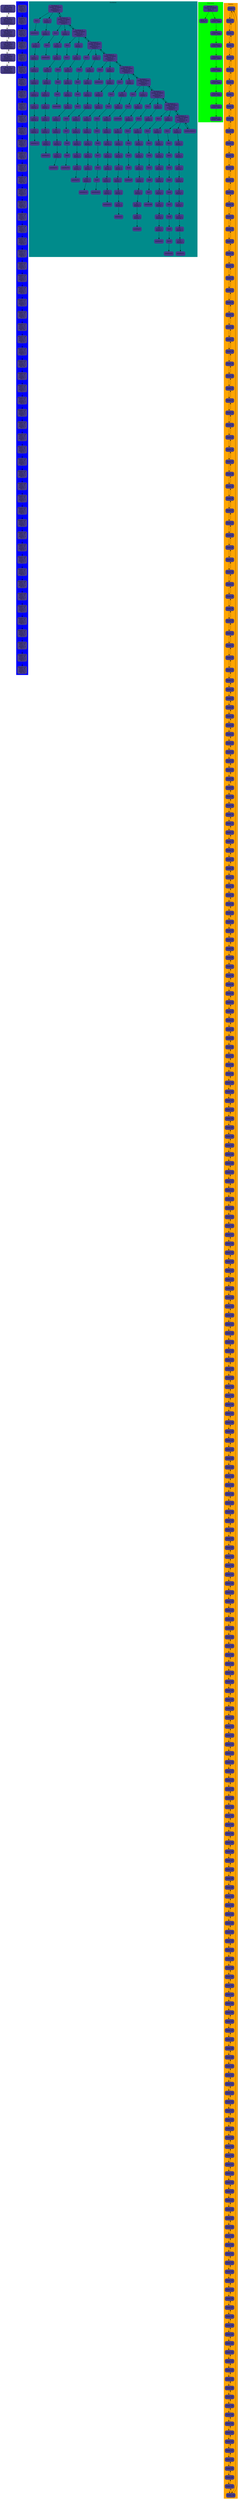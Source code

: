 digraph g {  
 subgraph cluster_0 {
rankdir= "LR"
};
node [
fontsize = "10"
shape = "Mrecord"
color="darkslateblue"
style ="filled, bold"
];
"nodoAvion0"
[ label=" Avion: 15 &#92;n Tipo: Grande &#92;n Pasajeros: 32 &#92;n T_Desabordaje: 1 &#92;n T_Mantenimiento: 6"];
"nodoAvion1"
[ label=" Avion: 16 &#92;n Tipo: Mediano &#92;n Pasajeros: 23 &#92;n T_Desabordaje: 2 &#92;n T_Mantenimiento: 3"];
"nodoAvion2"
[ label=" Avion: 17 &#92;n Tipo: Pequeño &#92;n Pasajeros: 6 &#92;n T_Desabordaje: 1 &#92;n T_Mantenimiento: 1"];
"nodoAvion3"
[ label=" Avion: 18 &#92;n Tipo: Pequeño &#92;n Pasajeros: 5 &#92;n T_Desabordaje: 1 &#92;n T_Mantenimiento: 3"];
"nodoAvion4"
[ label=" Avion: 19 &#92;n Tipo: Pequeño &#92;n Pasajeros: 9 &#92;n T_Desabordaje: 1 &#92;n T_Mantenimiento: 2"];
"nodoAvion5"
[ label=" Avion: 20 &#92;n Tipo: Pequeño &#92;n Pasajeros: 8 &#92;n T_Desabordaje: 1 &#92;n T_Mantenimiento: 1"];
"nodoAvion0"-> "nodoAvion1";
"nodoAvion1"-> "nodoAvion0";
"nodoAvion1"-> "nodoAvion2";
"nodoAvion2"-> "nodoAvion1";
"nodoAvion2"-> "nodoAvion3";
"nodoAvion3"-> "nodoAvion2";
"nodoAvion3"-> "nodoAvion4";
"nodoAvion4"-> "nodoAvion3";
"nodoAvion4"-> "nodoAvion5";
"nodoAvion5"-> "nodoAvion4";

 subgraph cluster_1 {
node [style=filled];
"nodoPasajero1"
[ label=" Pasajero: 1 &#92;n Avion: 11 &#92;n Turnos: 2 &#92;n Maletas: 1 &#92;n Doc: 4"];
"nodoPasajero2"
[ label=" Pasajero: 2 &#92;n Avion: 11 &#92;n Turnos: 3 &#92;n Maletas: 4 &#92;n Doc: 1"];
"nodoPasajero3"
[ label=" Pasajero: 3 &#92;n Avion: 11 &#92;n Turnos: 2 &#92;n Maletas: 2 &#92;n Doc: 10"];
"nodoPasajero4"
[ label=" Pasajero: 4 &#92;n Avion: 11 &#92;n Turnos: 2 &#92;n Maletas: 3 &#92;n Doc: 7"];
"nodoPasajero5"
[ label=" Pasajero: 5 &#92;n Avion: 11 &#92;n Turnos: 2 &#92;n Maletas: 2 &#92;n Doc: 4"];
"nodoPasajero6"
[ label=" Pasajero: 6 &#92;n Avion: 11 &#92;n Turnos: 3 &#92;n Maletas: 4 &#92;n Doc: 10"];
"nodoPasajero7"
[ label=" Pasajero: 7 &#92;n Avion: 11 &#92;n Turnos: 1 &#92;n Maletas: 3 &#92;n Doc: 9"];
"nodoPasajero8"
[ label=" Pasajero: 8 &#92;n Avion: 12 &#92;n Turnos: 2 &#92;n Maletas: 4 &#92;n Doc: 3"];
"nodoPasajero9"
[ label=" Pasajero: 9 &#92;n Avion: 12 &#92;n Turnos: 1 &#92;n Maletas: 4 &#92;n Doc: 3"];
"nodoPasajero10"
[ label=" Pasajero: 10 &#92;n Avion: 12 &#92;n Turnos: 1 &#92;n Maletas: 3 &#92;n Doc: 3"];
"nodoPasajero11"
[ label=" Pasajero: 11 &#92;n Avion: 12 &#92;n Turnos: 1 &#92;n Maletas: 3 &#92;n Doc: 6"];
"nodoPasajero12"
[ label=" Pasajero: 12 &#92;n Avion: 12 &#92;n Turnos: 1 &#92;n Maletas: 1 &#92;n Doc: 3"];
"nodoPasajero13"
[ label=" Pasajero: 13 &#92;n Avion: 12 &#92;n Turnos: 3 &#92;n Maletas: 3 &#92;n Doc: 6"];
"nodoPasajero14"
[ label=" Pasajero: 14 &#92;n Avion: 12 &#92;n Turnos: 2 &#92;n Maletas: 3 &#92;n Doc: 3"];
"nodoPasajero15"
[ label=" Pasajero: 15 &#92;n Avion: 12 &#92;n Turnos: 1 &#92;n Maletas: 2 &#92;n Doc: 10"];
"nodoPasajero16"
[ label=" Pasajero: 16 &#92;n Avion: 12 &#92;n Turnos: 2 &#92;n Maletas: 4 &#92;n Doc: 7"];
"nodoPasajero17"
[ label=" Pasajero: 17 &#92;n Avion: 12 &#92;n Turnos: 1 &#92;n Maletas: 3 &#92;n Doc: 10"];
"nodoPasajero18"
[ label=" Pasajero: 18 &#92;n Avion: 12 &#92;n Turnos: 1 &#92;n Maletas: 2 &#92;n Doc: 5"];
"nodoPasajero19"
[ label=" Pasajero: 19 &#92;n Avion: 12 &#92;n Turnos: 1 &#92;n Maletas: 2 &#92;n Doc: 4"];
"nodoPasajero20"
[ label=" Pasajero: 20 &#92;n Avion: 12 &#92;n Turnos: 1 &#92;n Maletas: 4 &#92;n Doc: 8"];
"nodoPasajero21"
[ label=" Pasajero: 21 &#92;n Avion: 12 &#92;n Turnos: 1 &#92;n Maletas: 1 &#92;n Doc: 6"];
"nodoPasajero22"
[ label=" Pasajero: 22 &#92;n Avion: 12 &#92;n Turnos: 1 &#92;n Maletas: 3 &#92;n Doc: 4"];
"nodoPasajero23"
[ label=" Pasajero: 23 &#92;n Avion: 12 &#92;n Turnos: 2 &#92;n Maletas: 2 &#92;n Doc: 2"];
"nodoPasajero24"
[ label=" Pasajero: 24 &#92;n Avion: 12 &#92;n Turnos: 2 &#92;n Maletas: 1 &#92;n Doc: 8"];
"nodoPasajero25"
[ label=" Pasajero: 25 &#92;n Avion: 12 &#92;n Turnos: 2 &#92;n Maletas: 3 &#92;n Doc: 5"];
"nodoPasajero26"
[ label=" Pasajero: 26 &#92;n Avion: 13 &#92;n Turnos: 3 &#92;n Maletas: 1 &#92;n Doc: 6"];
"nodoPasajero27"
[ label=" Pasajero: 27 &#92;n Avion: 13 &#92;n Turnos: 3 &#92;n Maletas: 1 &#92;n Doc: 10"];
"nodoPasajero28"
[ label=" Pasajero: 28 &#92;n Avion: 13 &#92;n Turnos: 1 &#92;n Maletas: 2 &#92;n Doc: 9"];
"nodoPasajero29"
[ label=" Pasajero: 29 &#92;n Avion: 13 &#92;n Turnos: 3 &#92;n Maletas: 4 &#92;n Doc: 1"];
"nodoPasajero30"
[ label=" Pasajero: 30 &#92;n Avion: 13 &#92;n Turnos: 2 &#92;n Maletas: 3 &#92;n Doc: 10"];
"nodoPasajero31"
[ label=" Pasajero: 31 &#92;n Avion: 13 &#92;n Turnos: 1 &#92;n Maletas: 1 &#92;n Doc: 1"];
"nodoPasajero32"
[ label=" Pasajero: 32 &#92;n Avion: 13 &#92;n Turnos: 2 &#92;n Maletas: 1 &#92;n Doc: 7"];
"nodoPasajero33"
[ label=" Pasajero: 33 &#92;n Avion: 14 &#92;n Turnos: 1 &#92;n Maletas: 4 &#92;n Doc: 4"];
"nodoPasajero34"
[ label=" Pasajero: 34 &#92;n Avion: 14 &#92;n Turnos: 3 &#92;n Maletas: 2 &#92;n Doc: 1"];
"nodoPasajero35"
[ label=" Pasajero: 35 &#92;n Avion: 14 &#92;n Turnos: 2 &#92;n Maletas: 2 &#92;n Doc: 5"];
"nodoPasajero36"
[ label=" Pasajero: 36 &#92;n Avion: 14 &#92;n Turnos: 1 &#92;n Maletas: 1 &#92;n Doc: 1"];
"nodoPasajero37"
[ label=" Pasajero: 37 &#92;n Avion: 14 &#92;n Turnos: 2 &#92;n Maletas: 2 &#92;n Doc: 4"];
"nodoPasajero38"
[ label=" Pasajero: 38 &#92;n Avion: 14 &#92;n Turnos: 1 &#92;n Maletas: 1 &#92;n Doc: 1"];
"nodoPasajero39"
[ label=" Pasajero: 39 &#92;n Avion: 14 &#92;n Turnos: 2 &#92;n Maletas: 3 &#92;n Doc: 2"];
"nodoPasajero40"
[ label=" Pasajero: 40 &#92;n Avion: 14 &#92;n Turnos: 1 &#92;n Maletas: 1 &#92;n Doc: 5"];
"nodoPasajero41"
[ label=" Pasajero: 41 &#92;n Avion: 14 &#92;n Turnos: 2 &#92;n Maletas: 3 &#92;n Doc: 1"];
"nodoPasajero42"
[ label=" Pasajero: 42 &#92;n Avion: 14 &#92;n Turnos: 3 &#92;n Maletas: 1 &#92;n Doc: 5"];
"nodoPasajero43"
[ label=" Pasajero: 43 &#92;n Avion: 14 &#92;n Turnos: 2 &#92;n Maletas: 1 &#92;n Doc: 6"];
"nodoPasajero44"
[ label=" Pasajero: 44 &#92;n Avion: 14 &#92;n Turnos: 1 &#92;n Maletas: 3 &#92;n Doc: 5"];
"nodoPasajero45"
[ label=" Pasajero: 45 &#92;n Avion: 14 &#92;n Turnos: 1 &#92;n Maletas: 3 &#92;n Doc: 6"];
"nodoPasajero46"
[ label=" Pasajero: 46 &#92;n Avion: 14 &#92;n Turnos: 2 &#92;n Maletas: 4 &#92;n Doc: 2"];
"nodoPasajero47"
[ label=" Pasajero: 47 &#92;n Avion: 14 &#92;n Turnos: 2 &#92;n Maletas: 3 &#92;n Doc: 8"];
"nodoPasajero48"
[ label=" Pasajero: 48 &#92;n Avion: 14 &#92;n Turnos: 1 &#92;n Maletas: 4 &#92;n Doc: 6"];
"nodoPasajero49"
[ label=" Pasajero: 49 &#92;n Avion: 14 &#92;n Turnos: 1 &#92;n Maletas: 3 &#92;n Doc: 8"];
"nodoPasajero50"
[ label=" Pasajero: 50 &#92;n Avion: 14 &#92;n Turnos: 2 &#92;n Maletas: 2 &#92;n Doc: 2"];
"nodoPasajero51"
[ label=" Pasajero: 51 &#92;n Avion: 14 &#92;n Turnos: 2 &#92;n Maletas: 4 &#92;n Doc: 5"];
"nodoPasajero52"
[ label=" Pasajero: 52 &#92;n Avion: 14 &#92;n Turnos: 2 &#92;n Maletas: 3 &#92;n Doc: 9"];
"nodoPasajero53"
[ label=" Pasajero: 53 &#92;n Avion: 14 &#92;n Turnos: 1 &#92;n Maletas: 4 &#92;n Doc: 1"];
"nodoPasajero54"
[ label=" Pasajero: 54 &#92;n Avion: 14 &#92;n Turnos: 2 &#92;n Maletas: 4 &#92;n Doc: 5"];
"nodoPasajero55"
[ label=" Pasajero: 55 &#92;n Avion: 14 &#92;n Turnos: 3 &#92;n Maletas: 1 &#92;n Doc: 10"];
"nodoPasajero1"-> "nodoPasajero2";
"nodoPasajero2"-> "nodoPasajero3";
"nodoPasajero3"-> "nodoPasajero4";
"nodoPasajero4"-> "nodoPasajero5";
"nodoPasajero5"-> "nodoPasajero6";
"nodoPasajero6"-> "nodoPasajero7";
"nodoPasajero7"-> "nodoPasajero8";
"nodoPasajero8"-> "nodoPasajero9";
"nodoPasajero9"-> "nodoPasajero10";
"nodoPasajero10"-> "nodoPasajero11";
"nodoPasajero11"-> "nodoPasajero12";
"nodoPasajero12"-> "nodoPasajero13";
"nodoPasajero13"-> "nodoPasajero14";
"nodoPasajero14"-> "nodoPasajero15";
"nodoPasajero15"-> "nodoPasajero16";
"nodoPasajero16"-> "nodoPasajero17";
"nodoPasajero17"-> "nodoPasajero18";
"nodoPasajero18"-> "nodoPasajero19";
"nodoPasajero19"-> "nodoPasajero20";
"nodoPasajero20"-> "nodoPasajero21";
"nodoPasajero21"-> "nodoPasajero22";
"nodoPasajero22"-> "nodoPasajero23";
"nodoPasajero23"-> "nodoPasajero24";
"nodoPasajero24"-> "nodoPasajero25";
"nodoPasajero25"-> "nodoPasajero26";
"nodoPasajero26"-> "nodoPasajero27";
"nodoPasajero27"-> "nodoPasajero28";
"nodoPasajero28"-> "nodoPasajero29";
"nodoPasajero29"-> "nodoPasajero30";
"nodoPasajero30"-> "nodoPasajero31";
"nodoPasajero31"-> "nodoPasajero32";
"nodoPasajero32"-> "nodoPasajero33";
"nodoPasajero33"-> "nodoPasajero34";
"nodoPasajero34"-> "nodoPasajero35";
"nodoPasajero35"-> "nodoPasajero36";
"nodoPasajero36"-> "nodoPasajero37";
"nodoPasajero37"-> "nodoPasajero38";
"nodoPasajero38"-> "nodoPasajero39";
"nodoPasajero39"-> "nodoPasajero40";
"nodoPasajero40"-> "nodoPasajero41";
"nodoPasajero41"-> "nodoPasajero42";
"nodoPasajero42"-> "nodoPasajero43";
"nodoPasajero43"-> "nodoPasajero44";
"nodoPasajero44"-> "nodoPasajero45";
"nodoPasajero45"-> "nodoPasajero46";
"nodoPasajero46"-> "nodoPasajero47";
"nodoPasajero47"-> "nodoPasajero48";
"nodoPasajero48"-> "nodoPasajero49";
"nodoPasajero49"-> "nodoPasajero50";
"nodoPasajero50"-> "nodoPasajero51";
"nodoPasajero51"-> "nodoPasajero52";
"nodoPasajero52"-> "nodoPasajero53";
"nodoPasajero53"-> "nodoPasajero54";
"nodoPasajero54"-> "nodoPasajero55";
fontsize = "10"
shape = "Mrecord"
color="blue"
style ="filled, bold"
label ="Pasajeros"
}

 subgraph cluster_2 {
node [style=filled];
"nodoEscritorio1"
[ label=" Escritorio: C &#92;n Estado: OCUPADO  &#92;n Cliente: C1 &#92;n Documentos: 1 &#92;n Turnos: 2"];
"nodoDocC1"
[ label=" Doc1"];
"nodoPasC1"
[ label=" C1 &#92;n Turnos: 2 &#92;n Maletas: 1"];
"nodoPasC2"
[ label=" C2 &#92;n Turnos: 3 &#92;n Maletas: 2"];
"nodoPasC3"
[ label=" C3 &#92;n Turnos: 2 &#92;n Maletas: 1"];
"nodoPasC4"
[ label=" C4 &#92;n Turnos: 1 &#92;n Maletas: 1"];
"nodoPasC5"
[ label=" C5 &#92;n Turnos: 2 &#92;n Maletas: 4"];
"nodoPasC6"
[ label=" C6 &#92;n Turnos: 2 &#92;n Maletas: 1"];
"nodoPasC7"
[ label=" C7 &#92;n Turnos: 2 &#92;n Maletas: 4"];
"nodoPasC8"
[ label=" C8 &#92;n Turnos: 1 &#92;n Maletas: 3"];
"nodoPasC9"
[ label=" C9 &#92;n Turnos: 2 &#92;n Maletas: 4"];
"nodoPasC10"
[ label=" C10 &#92;n Turnos: 1 &#92;n Maletas: 3"];
"nodoEscritorio2"
[ label=" Escritorio: D &#92;n Estado: OCUPADO  &#92;n Cliente: D1 &#92;n Documentos: 2 &#92;n Turnos: 2"];
"nodoDocD1"
[ label=" Doc1"];
"nodoDocD2"
[ label=" Doc2"];
"nodoPasD1"
[ label=" D1 &#92;n Turnos: 2 &#92;n Maletas: 4"];
"nodoPasD2"
[ label=" D2 &#92;n Turnos: 1 &#92;n Maletas: 2"];
"nodoPasD3"
[ label=" D3 &#92;n Turnos: 2 &#92;n Maletas: 4"];
"nodoPasD4"
[ label=" D4 &#92;n Turnos: 2 &#92;n Maletas: 3"];
"nodoPasD5"
[ label=" D5 &#92;n Turnos: 3 &#92;n Maletas: 1"];
"nodoPasD6"
[ label=" D6 &#92;n Turnos: 3 &#92;n Maletas: 4"];
"nodoPasD7"
[ label=" D7 &#92;n Turnos: 1 &#92;n Maletas: 3"];
"nodoPasD8"
[ label=" D8 &#92;n Turnos: 3 &#92;n Maletas: 1"];
"nodoPasD9"
[ label=" D9 &#92;n Turnos: 1 &#92;n Maletas: 3"];
"nodoPasD10"
[ label=" D10 &#92;n Turnos: 1 &#92;n Maletas: 1"];
"nodoEscritorio3"
[ label=" Escritorio: E &#92;n Estado: OCUPADO  &#92;n Cliente: E1 &#92;n Documentos: 5 &#92;n Turnos: 2"];
"nodoDocE1"
[ label=" Doc1"];
"nodoDocE2"
[ label=" Doc2"];
"nodoDocE3"
[ label=" Doc3"];
"nodoDocE4"
[ label=" Doc4"];
"nodoDocE5"
[ label=" Doc5"];
"nodoPasE1"
[ label=" E1 &#92;n Turnos: 2 &#92;n Maletas: 1"];
"nodoPasE2"
[ label=" E2 &#92;n Turnos: 1 &#92;n Maletas: 4"];
"nodoPasE3"
[ label=" E3 &#92;n Turnos: 3 &#92;n Maletas: 1"];
"nodoPasE4"
[ label=" E4 &#92;n Turnos: 3 &#92;n Maletas: 3"];
"nodoPasE5"
[ label=" E5 &#92;n Turnos: 1 &#92;n Maletas: 4"];
"nodoPasE6"
[ label=" E6 &#92;n Turnos: 1 &#92;n Maletas: 3"];
"nodoPasE7"
[ label=" E7 &#92;n Turnos: 1 &#92;n Maletas: 1"];
"nodoPasE8"
[ label=" E8 &#92;n Turnos: 3 &#92;n Maletas: 2"];
"nodoPasE9"
[ label=" E9 &#92;n Turnos: 1 &#92;n Maletas: 4"];
"nodoPasE10"
[ label=" E10 &#92;n Turnos: 2 &#92;n Maletas: 2"];
"nodoEscritorio4"
[ label=" Escritorio: F &#92;n Estado: OCUPADO  &#92;n Cliente: F1 &#92;n Documentos: 9 &#92;n Turnos: 2"];
"nodoDocF1"
[ label=" Doc1"];
"nodoDocF2"
[ label=" Doc2"];
"nodoDocF3"
[ label=" Doc3"];
"nodoDocF4"
[ label=" Doc4"];
"nodoDocF5"
[ label=" Doc5"];
"nodoDocF6"
[ label=" Doc6"];
"nodoDocF7"
[ label=" Doc7"];
"nodoDocF8"
[ label=" Doc8"];
"nodoDocF9"
[ label=" Doc9"];
"nodoPasF1"
[ label=" F1 &#92;n Turnos: 2 &#92;n Maletas: 2"];
"nodoPasF2"
[ label=" F2 &#92;n Turnos: 3 &#92;n Maletas: 3"];
"nodoPasF3"
[ label=" F3 &#92;n Turnos: 1 &#92;n Maletas: 1"];
"nodoPasF4"
[ label=" F4 &#92;n Turnos: 1 &#92;n Maletas: 2"];
"nodoPasF5"
[ label=" F5 &#92;n Turnos: 1 &#92;n Maletas: 4"];
"nodoPasF6"
[ label=" F6 &#92;n Turnos: 2 &#92;n Maletas: 2"];
"nodoPasF7"
[ label=" F7 &#92;n Turnos: 3 &#92;n Maletas: 3"];
"nodoPasF8"
[ label=" F8 &#92;n Turnos: 1 &#92;n Maletas: 1"];
"nodoPasF9"
[ label=" F9 &#92;n Turnos: 1 &#92;n Maletas: 2"];
"nodoPasF10"
[ label=" F10 &#92;n Turnos: 1 &#92;n Maletas: 3"];
"nodoEscritorio5"
[ label=" Escritorio: G &#92;n Estado: OCUPADO  &#92;n Cliente: G1 &#92;n Documentos: 1 &#92;n Turnos: 2"];
"nodoDocG1"
[ label=" Doc1"];
"nodoPasG1"
[ label=" G1 &#92;n Turnos: 2 &#92;n Maletas: 3"];
"nodoPasG2"
[ label=" G2 &#92;n Turnos: 2 &#92;n Maletas: 1"];
"nodoPasG3"
[ label=" G3 &#92;n Turnos: 3 &#92;n Maletas: 4"];
"nodoPasG4"
[ label=" G4 &#92;n Turnos: 3 &#92;n Maletas: 3"];
"nodoPasG5"
[ label=" G5 &#92;n Turnos: 1 &#92;n Maletas: 1"];
"nodoPasG6"
[ label=" G6 &#92;n Turnos: 1 &#92;n Maletas: 4"];
"nodoPasG7"
[ label=" G7 &#92;n Turnos: 3 &#92;n Maletas: 1"];
"nodoPasG8"
[ label=" G8 &#92;n Turnos: 1 &#92;n Maletas: 4"];
"nodoPasG9"
[ label=" G9 &#92;n Turnos: 1 &#92;n Maletas: 1"];
"nodoPasG10"
[ label=" G10 &#92;n Turnos: 2 &#92;n Maletas: 3"];
"nodoEscritorio6"
[ label=" Escritorio: H &#92;n Estado: OCUPADO  &#92;n Cliente: H1 &#92;n Documentos: 9 &#92;n Turnos: 1"];
"nodoDocH1"
[ label=" Doc1"];
"nodoDocH2"
[ label=" Doc2"];
"nodoDocH3"
[ label=" Doc3"];
"nodoDocH4"
[ label=" Doc4"];
"nodoDocH5"
[ label=" Doc5"];
"nodoDocH6"
[ label=" Doc6"];
"nodoDocH7"
[ label=" Doc7"];
"nodoDocH8"
[ label=" Doc8"];
"nodoDocH9"
[ label=" Doc9"];
"nodoPasH1"
[ label=" H1 &#92;n Turnos: 1 &#92;n Maletas: 4"];
"nodoPasH2"
[ label=" H2 &#92;n Turnos: 1 &#92;n Maletas: 1"];
"nodoPasH3"
[ label=" H3 &#92;n Turnos: 1 &#92;n Maletas: 4"];
"nodoPasH4"
[ label=" H4 &#92;n Turnos: 2 &#92;n Maletas: 3"];
"nodoPasH5"
[ label=" H5 &#92;n Turnos: 2 &#92;n Maletas: 3"];
"nodoPasH6"
[ label=" H6 &#92;n Turnos: 1 &#92;n Maletas: 4"];
"nodoPasH7"
[ label=" H7 &#92;n Turnos: 1 &#92;n Maletas: 4"];
"nodoPasH8"
[ label=" H8 &#92;n Turnos: 3 &#92;n Maletas: 4"];
"nodoPasH9"
[ label=" H9 &#92;n Turnos: 1 &#92;n Maletas: 3"];
"nodoPasH10"
[ label=" H10 &#92;n Turnos: 1 &#92;n Maletas: 2"];
"nodoEscritorio7"
[ label=" Escritorio: I &#92;n Estado: OCUPADO  &#92;n Cliente: I1 &#92;n Documentos: 2 &#92;n Turnos: 2"];
"nodoDocI1"
[ label=" Doc1"];
"nodoDocI2"
[ label=" Doc2"];
"nodoPasI1"
[ label=" I1 &#92;n Turnos: 2 &#92;n Maletas: 3"];
"nodoPasI2"
[ label=" I2 &#92;n Turnos: 1 &#92;n Maletas: 1"];
"nodoPasI3"
[ label=" I3 &#92;n Turnos: 2 &#92;n Maletas: 3"];
"nodoPasI4"
[ label=" I4 &#92;n Turnos: 1 &#92;n Maletas: 4"];
"nodoPasI5"
[ label=" I5 &#92;n Turnos: 1 &#92;n Maletas: 1"];
"nodoPasI6"
[ label=" I6 &#92;n Turnos: 3 &#92;n Maletas: 2"];
"nodoPasI7"
[ label=" I7 &#92;n Turnos: 3 &#92;n Maletas: 4"];
"nodoPasI8"
[ label=" I8 &#92;n Turnos: 1 &#92;n Maletas: 1"];
"nodoPasI9"
[ label=" I9 &#92;n Turnos: 1 &#92;n Maletas: 2"];
"nodoPasI10"
[ label=" I10 &#92;n Turnos: 3 &#92;n Maletas: 4"];
"nodoEscritorio8"
[ label=" Escritorio: J &#92;n Estado: OCUPADO  &#92;n Cliente: J1 &#92;n Documentos: 6 &#92;n Turnos: 1"];
"nodoDocJ1"
[ label=" Doc1"];
"nodoDocJ2"
[ label=" Doc2"];
"nodoDocJ3"
[ label=" Doc3"];
"nodoDocJ4"
[ label=" Doc4"];
"nodoDocJ5"
[ label=" Doc5"];
"nodoDocJ6"
[ label=" Doc6"];
"nodoPasJ1"
[ label=" J1 &#92;n Turnos: 1 &#92;n Maletas: 2"];
"nodoPasJ2"
[ label=" J2 &#92;n Turnos: 2 &#92;n Maletas: 3"];
"nodoPasJ3"
[ label=" J3 &#92;n Turnos: 1 &#92;n Maletas: 4"];
"nodoPasJ4"
[ label=" J4 &#92;n Turnos: 2 &#92;n Maletas: 4"];
"nodoPasJ5"
[ label=" J5 &#92;n Turnos: 3 &#92;n Maletas: 3"];
"nodoPasJ6"
[ label=" J6 &#92;n Turnos: 1 &#92;n Maletas: 3"];
"nodoPasJ7"
[ label=" J7 &#92;n Turnos: 3 &#92;n Maletas: 1"];
"nodoPasJ8"
[ label=" J8 &#92;n Turnos: 2 &#92;n Maletas: 2"];
"nodoPasJ9"
[ label=" J9 &#92;n Turnos: 1 &#92;n Maletas: 3"];
"nodoPasJ10"
[ label=" J10 &#92;n Turnos: 3 &#92;n Maletas: 2"];
"nodoEscritorio9"
[ label=" Escritorio: X &#92;n Estado: OCUPADO  &#92;n Cliente: X1 &#92;n Documentos: 7 &#92;n Turnos: 2"];
"nodoDocX1"
[ label=" Doc1"];
"nodoDocX2"
[ label=" Doc2"];
"nodoDocX3"
[ label=" Doc3"];
"nodoDocX4"
[ label=" Doc4"];
"nodoDocX5"
[ label=" Doc5"];
"nodoDocX6"
[ label=" Doc6"];
"nodoDocX7"
[ label=" Doc7"];
"nodoPasX1"
[ label=" X1 &#92;n Turnos: 2 &#92;n Maletas: 1"];
"nodoPasX2"
[ label=" X2 &#92;n Turnos: 2 &#92;n Maletas: 2"];
"nodoPasX3"
[ label=" X3 &#92;n Turnos: 1 &#92;n Maletas: 4"];
"nodoPasX4"
[ label=" X4 &#92;n Turnos: 1 &#92;n Maletas: 4"];
"nodoPasX5"
[ label=" X5 &#92;n Turnos: 3 &#92;n Maletas: 1"];
"nodoPasX6"
[ label=" X6 &#92;n Turnos: 1 &#92;n Maletas: 4"];
"nodoPasX7"
[ label=" X7 &#92;n Turnos: 2 &#92;n Maletas: 1"];
"nodoPasX8"
[ label=" X8 &#92;n Turnos: 2 &#92;n Maletas: 1"];
"nodoPasX9"
[ label=" X9 &#92;n Turnos: 2 &#92;n Maletas: 3"];
"nodoPasX10"
[ label=" X10 &#92;n Turnos: 1 &#92;n Maletas: 2"];
"nodoEscritorio10"
[ label=" Escritorio: Z &#92;n Estado: OCUPADO  &#92;n Cliente: Z1 &#92;n Documentos: 10 &#92;n Turnos: 1"];
"nodoDocZ1"
[ label=" Doc1"];
"nodoDocZ2"
[ label=" Doc2"];
"nodoDocZ3"
[ label=" Doc3"];
"nodoDocZ4"
[ label=" Doc4"];
"nodoDocZ5"
[ label=" Doc5"];
"nodoDocZ6"
[ label=" Doc6"];
"nodoDocZ7"
[ label=" Doc7"];
"nodoDocZ8"
[ label=" Doc8"];
"nodoDocZ9"
[ label=" Doc9"];
"nodoDocZ10"
[ label=" Doc10"];
"nodoPasZ1"
[ label=" Z1 &#92;n Turnos: 1 &#92;n Maletas: 4"];
"nodoPasZ2"
[ label=" Z2 &#92;n Turnos: 1 &#92;n Maletas: 1"];
"nodoPasZ3"
[ label=" Z3 &#92;n Turnos: 1 &#92;n Maletas: 3"];
"nodoPasZ4"
[ label=" Z4 &#92;n Turnos: 1 &#92;n Maletas: 1"];
"nodoPasZ5"
[ label=" Z5 &#92;n Turnos: 2 &#92;n Maletas: 4"];
"nodoPasZ6"
[ label=" Z6 &#92;n Turnos: 3 &#92;n Maletas: 1"];
"nodoPasZ7"
[ label=" Z7 &#92;n Turnos: 2 &#92;n Maletas: 1"];
"nodoPasZ8"
[ label=" Z8 &#92;n Turnos: 2 &#92;n Maletas: 3"];
"nodoPasZ9"
[ label=" Z9 &#92;n Turnos: 2 &#92;n Maletas: 2"];
"nodoPasZ10"
[ label=" Z10 &#92;n Turnos: 1 &#92;n Maletas: 3"];
"nodoEscritorio1"-> "nodoEscritorio2";
"nodoEscritorio2"-> "nodoEscritorio1";
"nodoDocC1"-> "nodoDocC2";
"nodoEscritorio1"-> "nodoPasC1";
"nodoEscritorio1"-> "nodoDocC1";
"nodoPasC1"-> "nodoPasC2";
"nodoPasC2"-> "nodoPasC3";
"nodoPasC3"-> "nodoPasC4";
"nodoPasC4"-> "nodoPasC5";
"nodoPasC5"-> "nodoPasC6";
"nodoPasC6"-> "nodoPasC7";
"nodoPasC7"-> "nodoPasC8";
"nodoPasC8"-> "nodoPasC9";
"nodoPasC9"-> "nodoPasC10";
"nodoPasC10"-> "nodoPasC11";
"nodoEscritorio2"-> "nodoEscritorio3";
"nodoEscritorio3"-> "nodoEscritorio2";
"nodoDocD1"-> "nodoDocD2";
"nodoDocD2"-> "nodoDocD3";
"nodoEscritorio2"-> "nodoPasD1";
"nodoEscritorio2"-> "nodoDocD1";
"nodoPasD1"-> "nodoPasD2";
"nodoPasD2"-> "nodoPasD3";
"nodoPasD3"-> "nodoPasD4";
"nodoPasD4"-> "nodoPasD5";
"nodoPasD5"-> "nodoPasD6";
"nodoPasD6"-> "nodoPasD7";
"nodoPasD7"-> "nodoPasD8";
"nodoPasD8"-> "nodoPasD9";
"nodoPasD9"-> "nodoPasD10";
"nodoPasD10"-> "nodoPasD11";
"nodoEscritorio3"-> "nodoEscritorio4";
"nodoEscritorio4"-> "nodoEscritorio3";
"nodoDocE1"-> "nodoDocE2";
"nodoDocE2"-> "nodoDocE3";
"nodoDocE3"-> "nodoDocE4";
"nodoDocE4"-> "nodoDocE5";
"nodoDocE5"-> "nodoDocE6";
"nodoEscritorio3"-> "nodoPasE1";
"nodoEscritorio3"-> "nodoDocE1";
"nodoPasE1"-> "nodoPasE2";
"nodoPasE2"-> "nodoPasE3";
"nodoPasE3"-> "nodoPasE4";
"nodoPasE4"-> "nodoPasE5";
"nodoPasE5"-> "nodoPasE6";
"nodoPasE6"-> "nodoPasE7";
"nodoPasE7"-> "nodoPasE8";
"nodoPasE8"-> "nodoPasE9";
"nodoPasE9"-> "nodoPasE10";
"nodoPasE10"-> "nodoPasE11";
"nodoEscritorio4"-> "nodoEscritorio5";
"nodoEscritorio5"-> "nodoEscritorio4";
"nodoDocF1"-> "nodoDocF2";
"nodoDocF2"-> "nodoDocF3";
"nodoDocF3"-> "nodoDocF4";
"nodoDocF4"-> "nodoDocF5";
"nodoDocF5"-> "nodoDocF6";
"nodoDocF6"-> "nodoDocF7";
"nodoDocF7"-> "nodoDocF8";
"nodoDocF8"-> "nodoDocF9";
"nodoDocF9"-> "nodoDocF10";
"nodoEscritorio4"-> "nodoPasF1";
"nodoEscritorio4"-> "nodoDocF1";
"nodoPasF1"-> "nodoPasF2";
"nodoPasF2"-> "nodoPasF3";
"nodoPasF3"-> "nodoPasF4";
"nodoPasF4"-> "nodoPasF5";
"nodoPasF5"-> "nodoPasF6";
"nodoPasF6"-> "nodoPasF7";
"nodoPasF7"-> "nodoPasF8";
"nodoPasF8"-> "nodoPasF9";
"nodoPasF9"-> "nodoPasF10";
"nodoPasF10"-> "nodoPasF11";
"nodoEscritorio5"-> "nodoEscritorio6";
"nodoEscritorio6"-> "nodoEscritorio5";
"nodoDocG1"-> "nodoDocG2";
"nodoEscritorio5"-> "nodoPasG1";
"nodoEscritorio5"-> "nodoDocG1";
"nodoPasG1"-> "nodoPasG2";
"nodoPasG2"-> "nodoPasG3";
"nodoPasG3"-> "nodoPasG4";
"nodoPasG4"-> "nodoPasG5";
"nodoPasG5"-> "nodoPasG6";
"nodoPasG6"-> "nodoPasG7";
"nodoPasG7"-> "nodoPasG8";
"nodoPasG8"-> "nodoPasG9";
"nodoPasG9"-> "nodoPasG10";
"nodoPasG10"-> "nodoPasG11";
"nodoEscritorio6"-> "nodoEscritorio7";
"nodoEscritorio7"-> "nodoEscritorio6";
"nodoDocH1"-> "nodoDocH2";
"nodoDocH2"-> "nodoDocH3";
"nodoDocH3"-> "nodoDocH4";
"nodoDocH4"-> "nodoDocH5";
"nodoDocH5"-> "nodoDocH6";
"nodoDocH6"-> "nodoDocH7";
"nodoDocH7"-> "nodoDocH8";
"nodoDocH8"-> "nodoDocH9";
"nodoDocH9"-> "nodoDocH10";
"nodoEscritorio6"-> "nodoPasH1";
"nodoEscritorio6"-> "nodoDocH1";
"nodoPasH1"-> "nodoPasH2";
"nodoPasH2"-> "nodoPasH3";
"nodoPasH3"-> "nodoPasH4";
"nodoPasH4"-> "nodoPasH5";
"nodoPasH5"-> "nodoPasH6";
"nodoPasH6"-> "nodoPasH7";
"nodoPasH7"-> "nodoPasH8";
"nodoPasH8"-> "nodoPasH9";
"nodoPasH9"-> "nodoPasH10";
"nodoPasH10"-> "nodoPasH11";
"nodoEscritorio7"-> "nodoEscritorio8";
"nodoEscritorio8"-> "nodoEscritorio7";
"nodoDocI1"-> "nodoDocI2";
"nodoDocI2"-> "nodoDocI3";
"nodoEscritorio7"-> "nodoPasI1";
"nodoEscritorio7"-> "nodoDocI1";
"nodoPasI1"-> "nodoPasI2";
"nodoPasI2"-> "nodoPasI3";
"nodoPasI3"-> "nodoPasI4";
"nodoPasI4"-> "nodoPasI5";
"nodoPasI5"-> "nodoPasI6";
"nodoPasI6"-> "nodoPasI7";
"nodoPasI7"-> "nodoPasI8";
"nodoPasI8"-> "nodoPasI9";
"nodoPasI9"-> "nodoPasI10";
"nodoPasI10"-> "nodoPasI11";
"nodoEscritorio8"-> "nodoEscritorio9";
"nodoEscritorio9"-> "nodoEscritorio8";
"nodoDocJ1"-> "nodoDocJ2";
"nodoDocJ2"-> "nodoDocJ3";
"nodoDocJ3"-> "nodoDocJ4";
"nodoDocJ4"-> "nodoDocJ5";
"nodoDocJ5"-> "nodoDocJ6";
"nodoDocJ6"-> "nodoDocJ7";
"nodoEscritorio8"-> "nodoPasJ1";
"nodoEscritorio8"-> "nodoDocJ1";
"nodoPasJ1"-> "nodoPasJ2";
"nodoPasJ2"-> "nodoPasJ3";
"nodoPasJ3"-> "nodoPasJ4";
"nodoPasJ4"-> "nodoPasJ5";
"nodoPasJ5"-> "nodoPasJ6";
"nodoPasJ6"-> "nodoPasJ7";
"nodoPasJ7"-> "nodoPasJ8";
"nodoPasJ8"-> "nodoPasJ9";
"nodoPasJ9"-> "nodoPasJ10";
"nodoPasJ10"-> "nodoPasJ11";
"nodoEscritorio9"-> "nodoEscritorio10";
"nodoEscritorio10"-> "nodoEscritorio9";
"nodoDocX1"-> "nodoDocX2";
"nodoDocX2"-> "nodoDocX3";
"nodoDocX3"-> "nodoDocX4";
"nodoDocX4"-> "nodoDocX5";
"nodoDocX5"-> "nodoDocX6";
"nodoDocX6"-> "nodoDocX7";
"nodoDocX7"-> "nodoDocX8";
"nodoEscritorio9"-> "nodoPasX1";
"nodoEscritorio9"-> "nodoDocX1";
"nodoPasX1"-> "nodoPasX2";
"nodoPasX2"-> "nodoPasX3";
"nodoPasX3"-> "nodoPasX4";
"nodoPasX4"-> "nodoPasX5";
"nodoPasX5"-> "nodoPasX6";
"nodoPasX6"-> "nodoPasX7";
"nodoPasX7"-> "nodoPasX8";
"nodoPasX8"-> "nodoPasX9";
"nodoPasX9"-> "nodoPasX10";
"nodoPasX10"-> "nodoPasX11";
"nodoEscritorio10"-> "nodoEscritorio11";
"nodoEscritorio11"-> "nodoEscritorio10";
"nodoDocZ1"-> "nodoDocZ2";
"nodoDocZ2"-> "nodoDocZ3";
"nodoDocZ3"-> "nodoDocZ4";
"nodoDocZ4"-> "nodoDocZ5";
"nodoDocZ5"-> "nodoDocZ6";
"nodoDocZ6"-> "nodoDocZ7";
"nodoDocZ7"-> "nodoDocZ8";
"nodoDocZ8"-> "nodoDocZ9";
"nodoDocZ9"-> "nodoDocZ10";
"nodoDocZ10"-> "nodoDocZ11";
"nodoEscritorio10"-> "nodoPasZ1";
"nodoEscritorio10"-> "nodoDocZ1";
"nodoPasZ1"-> "nodoPasZ2";
"nodoPasZ2"-> "nodoPasZ3";
"nodoPasZ3"-> "nodoPasZ4";
"nodoPasZ4"-> "nodoPasZ5";
"nodoPasZ5"-> "nodoPasZ6";
"nodoPasZ6"-> "nodoPasZ7";
"nodoPasZ7"-> "nodoPasZ8";
"nodoPasZ8"-> "nodoPasZ9";
"nodoPasZ9"-> "nodoPasZ10";
"nodoPasZ10"-> "nodoPasZ11";
fontsize = "10"
shape = "Mrecord"
color="cyan4"
style ="filled, bold"
label ="Escritorios"
}

 subgraph cluster_4 {
node [style=filled];
"nodoEstacion1"
[ label=" Estacion: 1 &#92;n Estado: OCUPADO:  &#92;n Avion: 14 &#92;n Turnos: 1 &#92;n "];
"nodoAvionME1"
[ label=" Avion: 14 &#92;n Turnos: 1 &#92;n "];
"nodoEstacion2"
[ label=" Estacion: 2 &#92;n Estado: LIBRE: "];
"nodoEstacion3"
[ label=" Estacion: 3 &#92;n Estado: LIBRE: "];
"nodoEstacion4"
[ label=" Estacion: 4 &#92;n Estado: LIBRE: "];
"nodoEstacion5"
[ label=" Estacion: 5 &#92;n Estado: LIBRE: "];
"nodoEstacion6"
[ label=" Estacion: 6 &#92;n Estado: LIBRE: "];
"nodoEstacion7"
[ label=" Estacion: 7 &#92;n Estado: LIBRE: "];
"nodoEstacion8"
[ label=" Estacion: 8 &#92;n Estado: LIBRE: "];
"nodoEstacion9"
[ label=" Estacion: 9 &#92;n Estado: LIBRE: "];
"nodoEstacion10"
[ label=" Estacion: 10 &#92;n Estado: LIBRE: "];
"nodoEstacion1"-> "nodoEstacion2";
"nodoEstacion1"-> "nodoAvionME1";
"nodoEstacion2"-> "nodoEstacion3";
"nodoEstacion3"-> "nodoEstacion4";
"nodoEstacion4"-> "nodoEstacion5";
"nodoEstacion5"-> "nodoEstacion6";
"nodoEstacion6"-> "nodoEstacion7";
"nodoEstacion7"-> "nodoEstacion8";
"nodoEstacion8"-> "nodoEstacion9";
"nodoEstacion9"-> "nodoEstacion10";
fontsize = "10"
shape = "Mrecord"
color="green"
style ="filled, bold"
label ="Estaciones"
}

 subgraph cluster_3 {
node [style=filled];
"nodoM0"
[ label=" Maleta: 0"];
"nodoM1"
[ label=" Maleta: 1"];
"nodoM2"
[ label=" Maleta: 2"];
"nodoM3"
[ label=" Maleta: 3"];
"nodoM4"
[ label=" Maleta: 4"];
"nodoM5"
[ label=" Maleta: 5"];
"nodoM6"
[ label=" Maleta: 6"];
"nodoM7"
[ label=" Maleta: 7"];
"nodoM8"
[ label=" Maleta: 8"];
"nodoM9"
[ label=" Maleta: 9"];
"nodoM10"
[ label=" Maleta: 10"];
"nodoM11"
[ label=" Maleta: 11"];
"nodoM12"
[ label=" Maleta: 12"];
"nodoM13"
[ label=" Maleta: 13"];
"nodoM14"
[ label=" Maleta: 14"];
"nodoM15"
[ label=" Maleta: 15"];
"nodoM16"
[ label=" Maleta: 16"];
"nodoM17"
[ label=" Maleta: 17"];
"nodoM18"
[ label=" Maleta: 18"];
"nodoM19"
[ label=" Maleta: 19"];
"nodoM20"
[ label=" Maleta: 20"];
"nodoM21"
[ label=" Maleta: 21"];
"nodoM22"
[ label=" Maleta: 22"];
"nodoM23"
[ label=" Maleta: 23"];
"nodoM24"
[ label=" Maleta: 24"];
"nodoM25"
[ label=" Maleta: 25"];
"nodoM26"
[ label=" Maleta: 26"];
"nodoM27"
[ label=" Maleta: 27"];
"nodoM28"
[ label=" Maleta: 28"];
"nodoM29"
[ label=" Maleta: 29"];
"nodoM30"
[ label=" Maleta: 30"];
"nodoM31"
[ label=" Maleta: 31"];
"nodoM32"
[ label=" Maleta: 32"];
"nodoM33"
[ label=" Maleta: 33"];
"nodoM34"
[ label=" Maleta: 34"];
"nodoM35"
[ label=" Maleta: 35"];
"nodoM36"
[ label=" Maleta: 36"];
"nodoM37"
[ label=" Maleta: 37"];
"nodoM38"
[ label=" Maleta: 38"];
"nodoM39"
[ label=" Maleta: 39"];
"nodoM40"
[ label=" Maleta: 40"];
"nodoM41"
[ label=" Maleta: 41"];
"nodoM42"
[ label=" Maleta: 42"];
"nodoM43"
[ label=" Maleta: 43"];
"nodoM44"
[ label=" Maleta: 44"];
"nodoM45"
[ label=" Maleta: 45"];
"nodoM46"
[ label=" Maleta: 46"];
"nodoM47"
[ label=" Maleta: 47"];
"nodoM48"
[ label=" Maleta: 48"];
"nodoM49"
[ label=" Maleta: 49"];
"nodoM50"
[ label=" Maleta: 50"];
"nodoM51"
[ label=" Maleta: 51"];
"nodoM52"
[ label=" Maleta: 52"];
"nodoM53"
[ label=" Maleta: 53"];
"nodoM54"
[ label=" Maleta: 54"];
"nodoM55"
[ label=" Maleta: 55"];
"nodoM56"
[ label=" Maleta: 56"];
"nodoM57"
[ label=" Maleta: 57"];
"nodoM58"
[ label=" Maleta: 58"];
"nodoM59"
[ label=" Maleta: 59"];
"nodoM60"
[ label=" Maleta: 60"];
"nodoM61"
[ label=" Maleta: 61"];
"nodoM62"
[ label=" Maleta: 62"];
"nodoM63"
[ label=" Maleta: 63"];
"nodoM64"
[ label=" Maleta: 64"];
"nodoM65"
[ label=" Maleta: 65"];
"nodoM66"
[ label=" Maleta: 66"];
"nodoM67"
[ label=" Maleta: 67"];
"nodoM68"
[ label=" Maleta: 68"];
"nodoM69"
[ label=" Maleta: 69"];
"nodoM70"
[ label=" Maleta: 70"];
"nodoM71"
[ label=" Maleta: 71"];
"nodoM72"
[ label=" Maleta: 72"];
"nodoM73"
[ label=" Maleta: 73"];
"nodoM74"
[ label=" Maleta: 74"];
"nodoM75"
[ label=" Maleta: 75"];
"nodoM76"
[ label=" Maleta: 76"];
"nodoM77"
[ label=" Maleta: 77"];
"nodoM78"
[ label=" Maleta: 78"];
"nodoM79"
[ label=" Maleta: 79"];
"nodoM80"
[ label=" Maleta: 80"];
"nodoM81"
[ label=" Maleta: 81"];
"nodoM82"
[ label=" Maleta: 82"];
"nodoM83"
[ label=" Maleta: 83"];
"nodoM84"
[ label=" Maleta: 84"];
"nodoM85"
[ label=" Maleta: 85"];
"nodoM86"
[ label=" Maleta: 86"];
"nodoM87"
[ label=" Maleta: 87"];
"nodoM88"
[ label=" Maleta: 88"];
"nodoM89"
[ label=" Maleta: 89"];
"nodoM90"
[ label=" Maleta: 90"];
"nodoM91"
[ label=" Maleta: 91"];
"nodoM92"
[ label=" Maleta: 92"];
"nodoM93"
[ label=" Maleta: 93"];
"nodoM94"
[ label=" Maleta: 94"];
"nodoM95"
[ label=" Maleta: 95"];
"nodoM96"
[ label=" Maleta: 96"];
"nodoM97"
[ label=" Maleta: 97"];
"nodoM98"
[ label=" Maleta: 98"];
"nodoM99"
[ label=" Maleta: 99"];
"nodoM100"
[ label=" Maleta: 100"];
"nodoM101"
[ label=" Maleta: 101"];
"nodoM102"
[ label=" Maleta: 102"];
"nodoM103"
[ label=" Maleta: 103"];
"nodoM104"
[ label=" Maleta: 104"];
"nodoM105"
[ label=" Maleta: 105"];
"nodoM106"
[ label=" Maleta: 106"];
"nodoM107"
[ label=" Maleta: 107"];
"nodoM108"
[ label=" Maleta: 108"];
"nodoM109"
[ label=" Maleta: 109"];
"nodoM110"
[ label=" Maleta: 110"];
"nodoM111"
[ label=" Maleta: 111"];
"nodoM112"
[ label=" Maleta: 112"];
"nodoM113"
[ label=" Maleta: 113"];
"nodoM114"
[ label=" Maleta: 114"];
"nodoM115"
[ label=" Maleta: 115"];
"nodoM116"
[ label=" Maleta: 116"];
"nodoM117"
[ label=" Maleta: 117"];
"nodoM118"
[ label=" Maleta: 118"];
"nodoM119"
[ label=" Maleta: 119"];
"nodoM120"
[ label=" Maleta: 120"];
"nodoM121"
[ label=" Maleta: 121"];
"nodoM122"
[ label=" Maleta: 122"];
"nodoM123"
[ label=" Maleta: 123"];
"nodoM124"
[ label=" Maleta: 124"];
"nodoM125"
[ label=" Maleta: 125"];
"nodoM126"
[ label=" Maleta: 126"];
"nodoM127"
[ label=" Maleta: 127"];
"nodoM128"
[ label=" Maleta: 128"];
"nodoM129"
[ label=" Maleta: 129"];
"nodoM130"
[ label=" Maleta: 130"];
"nodoM131"
[ label=" Maleta: 131"];
"nodoM132"
[ label=" Maleta: 132"];
"nodoM133"
[ label=" Maleta: 133"];
"nodoM134"
[ label=" Maleta: 134"];
"nodoM135"
[ label=" Maleta: 135"];
"nodoM136"
[ label=" Maleta: 136"];
"nodoM137"
[ label=" Maleta: 137"];
"nodoM138"
[ label=" Maleta: 138"];
"nodoM139"
[ label=" Maleta: 139"];
"nodoM140"
[ label=" Maleta: 140"];
"nodoM141"
[ label=" Maleta: 141"];
"nodoM142"
[ label=" Maleta: 142"];
"nodoM143"
[ label=" Maleta: 143"];
"nodoM144"
[ label=" Maleta: 144"];
"nodoM145"
[ label=" Maleta: 145"];
"nodoM146"
[ label=" Maleta: 146"];
"nodoM147"
[ label=" Maleta: 147"];
"nodoM148"
[ label=" Maleta: 148"];
"nodoM149"
[ label=" Maleta: 149"];
"nodoM150"
[ label=" Maleta: 150"];
"nodoM151"
[ label=" Maleta: 151"];
"nodoM152"
[ label=" Maleta: 152"];
"nodoM153"
[ label=" Maleta: 153"];
"nodoM154"
[ label=" Maleta: 154"];
"nodoM155"
[ label=" Maleta: 155"];
"nodoM156"
[ label=" Maleta: 156"];
"nodoM157"
[ label=" Maleta: 157"];
"nodoM158"
[ label=" Maleta: 158"];
"nodoM159"
[ label=" Maleta: 159"];
"nodoM160"
[ label=" Maleta: 160"];
"nodoM161"
[ label=" Maleta: 161"];
"nodoM162"
[ label=" Maleta: 162"];
"nodoM163"
[ label=" Maleta: 163"];
"nodoM164"
[ label=" Maleta: 164"];
"nodoM165"
[ label=" Maleta: 165"];
"nodoM166"
[ label=" Maleta: 166"];
"nodoM167"
[ label=" Maleta: 167"];
"nodoM168"
[ label=" Maleta: 168"];
"nodoM169"
[ label=" Maleta: 169"];
"nodoM170"
[ label=" Maleta: 170"];
"nodoM171"
[ label=" Maleta: 171"];
"nodoM172"
[ label=" Maleta: 172"];
"nodoM173"
[ label=" Maleta: 173"];
"nodoM174"
[ label=" Maleta: 174"];
"nodoM175"
[ label=" Maleta: 175"];
"nodoM176"
[ label=" Maleta: 176"];
"nodoM177"
[ label=" Maleta: 177"];
"nodoM178"
[ label=" Maleta: 178"];
"nodoM179"
[ label=" Maleta: 179"];
"nodoM180"
[ label=" Maleta: 180"];
"nodoM181"
[ label=" Maleta: 181"];
"nodoM182"
[ label=" Maleta: 182"];
"nodoM183"
[ label=" Maleta: 183"];
"nodoM184"
[ label=" Maleta: 184"];
"nodoM185"
[ label=" Maleta: 185"];
"nodoM186"
[ label=" Maleta: 186"];
"nodoM187"
[ label=" Maleta: 187"];
"nodoM188"
[ label=" Maleta: 188"];
"nodoM189"
[ label=" Maleta: 189"];
"nodoM190"
[ label=" Maleta: 190"];
"nodoM191"
[ label=" Maleta: 191"];
"nodoM192"
[ label=" Maleta: 192"];
"nodoM193"
[ label=" Maleta: 193"];
"nodoM194"
[ label=" Maleta: 194"];
"nodoM195"
[ label=" Maleta: 195"];
"nodoM196"
[ label=" Maleta: 196"];
"nodoM197"
[ label=" Maleta: 197"];
"nodoM198"
[ label=" Maleta: 198"];
"nodoM199"
[ label=" Maleta: 199"];
"nodoM200"
[ label=" Maleta: 200"];
"nodoM201"
[ label=" Maleta: 201"];
"nodoM202"
[ label=" Maleta: 202"];
"nodoM203"
[ label=" Maleta: 203"];
"nodoM204"
[ label=" Maleta: 204"];
"nodoM205"
[ label=" Maleta: 205"];
"nodoM206"
[ label=" Maleta: 206"];
"nodoM207"
[ label=" Maleta: 207"];
"nodoM208"
[ label=" Maleta: 208"];
"nodoM209"
[ label=" Maleta: 209"];
"nodoM210"
[ label=" Maleta: 210"];
"nodoM211"
[ label=" Maleta: 211"];
"nodoM212"
[ label=" Maleta: 212"];
"nodoM213"
[ label=" Maleta: 213"];
"nodoM214"
[ label=" Maleta: 214"];
"nodoM215"
[ label=" Maleta: 215"];
"nodoM216"
[ label=" Maleta: 216"];
"nodoM217"
[ label=" Maleta: 217"];
"nodoM218"
[ label=" Maleta: 218"];
"nodoM219"
[ label=" Maleta: 219"];
"nodoM220"
[ label=" Maleta: 220"];
"nodoM221"
[ label=" Maleta: 221"];
"nodoM222"
[ label=" Maleta: 222"];
"nodoM223"
[ label=" Maleta: 223"];
"nodoM224"
[ label=" Maleta: 224"];
"nodoM225"
[ label=" Maleta: 225"];
"nodoM226"
[ label=" Maleta: 226"];
"nodoM227"
[ label=" Maleta: 227"];
"nodoM228"
[ label=" Maleta: 228"];
"nodoM229"
[ label=" Maleta: 229"];
"nodoM230"
[ label=" Maleta: 230"];
"nodoM231"
[ label=" Maleta: 231"];
"nodoM232"
[ label=" Maleta: 232"];
"nodoM233"
[ label=" Maleta: 233"];
"nodoM234"
[ label=" Maleta: 234"];
"nodoM235"
[ label=" Maleta: 235"];
"nodoM236"
[ label=" Maleta: 236"];
"nodoM237"
[ label=" Maleta: 237"];
"nodoM238"
[ label=" Maleta: 238"];
"nodoM239"
[ label=" Maleta: 239"];
"nodoM240"
[ label=" Maleta: 240"];
"nodoM241"
[ label=" Maleta: 241"];
"nodoM242"
[ label=" Maleta: 242"];
"nodoM243"
[ label=" Maleta: 243"];
"nodoM244"
[ label=" Maleta: 244"];
"nodoM245"
[ label=" Maleta: 245"];
"nodoM246"
[ label=" Maleta: 246"];
"nodoM247"
[ label=" Maleta: 247"];
"nodoM248"
[ label=" Maleta: 248"];
"nodoM249"
[ label=" Maleta: 249"];
"nodoM250"
[ label=" Maleta: 250"];
"nodoM251"
[ label=" Maleta: 251"];
"nodoM252"
[ label=" Maleta: 252"];
"nodoM253"
[ label=" Maleta: 253"];
"nodoM254"
[ label=" Maleta: 254"];
"nodoM255"
[ label=" Maleta: 255"];
"nodoM256"
[ label=" Maleta: 256"];
"nodoM257"
[ label=" Maleta: 257"];
"nodoM258"
[ label=" Maleta: 258"];
"nodoM0"-> "nodoM1";
"nodoM1"-> "nodoM0";
"nodoM1"-> "nodoM2";
"nodoM2"-> "nodoM1";
"nodoM2"-> "nodoM3";
"nodoM3"-> "nodoM2";
"nodoM3"-> "nodoM4";
"nodoM4"-> "nodoM3";
"nodoM4"-> "nodoM5";
"nodoM5"-> "nodoM4";
"nodoM5"-> "nodoM6";
"nodoM6"-> "nodoM5";
"nodoM6"-> "nodoM7";
"nodoM7"-> "nodoM6";
"nodoM7"-> "nodoM8";
"nodoM8"-> "nodoM7";
"nodoM8"-> "nodoM9";
"nodoM9"-> "nodoM8";
"nodoM9"-> "nodoM10";
"nodoM10"-> "nodoM9";
"nodoM10"-> "nodoM11";
"nodoM11"-> "nodoM10";
"nodoM11"-> "nodoM12";
"nodoM12"-> "nodoM11";
"nodoM12"-> "nodoM13";
"nodoM13"-> "nodoM12";
"nodoM13"-> "nodoM14";
"nodoM14"-> "nodoM13";
"nodoM14"-> "nodoM15";
"nodoM15"-> "nodoM14";
"nodoM15"-> "nodoM16";
"nodoM16"-> "nodoM15";
"nodoM16"-> "nodoM17";
"nodoM17"-> "nodoM16";
"nodoM17"-> "nodoM18";
"nodoM18"-> "nodoM17";
"nodoM18"-> "nodoM19";
"nodoM19"-> "nodoM18";
"nodoM19"-> "nodoM20";
"nodoM20"-> "nodoM19";
"nodoM20"-> "nodoM21";
"nodoM21"-> "nodoM20";
"nodoM21"-> "nodoM22";
"nodoM22"-> "nodoM21";
"nodoM22"-> "nodoM23";
"nodoM23"-> "nodoM22";
"nodoM23"-> "nodoM24";
"nodoM24"-> "nodoM23";
"nodoM24"-> "nodoM25";
"nodoM25"-> "nodoM24";
"nodoM25"-> "nodoM26";
"nodoM26"-> "nodoM25";
"nodoM26"-> "nodoM27";
"nodoM27"-> "nodoM26";
"nodoM27"-> "nodoM28";
"nodoM28"-> "nodoM27";
"nodoM28"-> "nodoM29";
"nodoM29"-> "nodoM28";
"nodoM29"-> "nodoM30";
"nodoM30"-> "nodoM29";
"nodoM30"-> "nodoM31";
"nodoM31"-> "nodoM30";
"nodoM31"-> "nodoM32";
"nodoM32"-> "nodoM31";
"nodoM32"-> "nodoM33";
"nodoM33"-> "nodoM32";
"nodoM33"-> "nodoM34";
"nodoM34"-> "nodoM33";
"nodoM34"-> "nodoM35";
"nodoM35"-> "nodoM34";
"nodoM35"-> "nodoM36";
"nodoM36"-> "nodoM35";
"nodoM36"-> "nodoM37";
"nodoM37"-> "nodoM36";
"nodoM37"-> "nodoM38";
"nodoM38"-> "nodoM37";
"nodoM38"-> "nodoM39";
"nodoM39"-> "nodoM38";
"nodoM39"-> "nodoM40";
"nodoM40"-> "nodoM39";
"nodoM40"-> "nodoM41";
"nodoM41"-> "nodoM40";
"nodoM41"-> "nodoM42";
"nodoM42"-> "nodoM41";
"nodoM42"-> "nodoM43";
"nodoM43"-> "nodoM42";
"nodoM43"-> "nodoM44";
"nodoM44"-> "nodoM43";
"nodoM44"-> "nodoM45";
"nodoM45"-> "nodoM44";
"nodoM45"-> "nodoM46";
"nodoM46"-> "nodoM45";
"nodoM46"-> "nodoM47";
"nodoM47"-> "nodoM46";
"nodoM47"-> "nodoM48";
"nodoM48"-> "nodoM47";
"nodoM48"-> "nodoM49";
"nodoM49"-> "nodoM48";
"nodoM49"-> "nodoM50";
"nodoM50"-> "nodoM49";
"nodoM50"-> "nodoM51";
"nodoM51"-> "nodoM50";
"nodoM51"-> "nodoM52";
"nodoM52"-> "nodoM51";
"nodoM52"-> "nodoM53";
"nodoM53"-> "nodoM52";
"nodoM53"-> "nodoM54";
"nodoM54"-> "nodoM53";
"nodoM54"-> "nodoM55";
"nodoM55"-> "nodoM54";
"nodoM55"-> "nodoM56";
"nodoM56"-> "nodoM55";
"nodoM56"-> "nodoM57";
"nodoM57"-> "nodoM56";
"nodoM57"-> "nodoM58";
"nodoM58"-> "nodoM57";
"nodoM58"-> "nodoM59";
"nodoM59"-> "nodoM58";
"nodoM59"-> "nodoM60";
"nodoM60"-> "nodoM59";
"nodoM60"-> "nodoM61";
"nodoM61"-> "nodoM60";
"nodoM61"-> "nodoM62";
"nodoM62"-> "nodoM61";
"nodoM62"-> "nodoM63";
"nodoM63"-> "nodoM62";
"nodoM63"-> "nodoM64";
"nodoM64"-> "nodoM63";
"nodoM64"-> "nodoM65";
"nodoM65"-> "nodoM64";
"nodoM65"-> "nodoM66";
"nodoM66"-> "nodoM65";
"nodoM66"-> "nodoM67";
"nodoM67"-> "nodoM66";
"nodoM67"-> "nodoM68";
"nodoM68"-> "nodoM67";
"nodoM68"-> "nodoM69";
"nodoM69"-> "nodoM68";
"nodoM69"-> "nodoM70";
"nodoM70"-> "nodoM69";
"nodoM70"-> "nodoM71";
"nodoM71"-> "nodoM70";
"nodoM71"-> "nodoM72";
"nodoM72"-> "nodoM71";
"nodoM72"-> "nodoM73";
"nodoM73"-> "nodoM72";
"nodoM73"-> "nodoM74";
"nodoM74"-> "nodoM73";
"nodoM74"-> "nodoM75";
"nodoM75"-> "nodoM74";
"nodoM75"-> "nodoM76";
"nodoM76"-> "nodoM75";
"nodoM76"-> "nodoM77";
"nodoM77"-> "nodoM76";
"nodoM77"-> "nodoM78";
"nodoM78"-> "nodoM77";
"nodoM78"-> "nodoM79";
"nodoM79"-> "nodoM78";
"nodoM79"-> "nodoM80";
"nodoM80"-> "nodoM79";
"nodoM80"-> "nodoM81";
"nodoM81"-> "nodoM80";
"nodoM81"-> "nodoM82";
"nodoM82"-> "nodoM81";
"nodoM82"-> "nodoM83";
"nodoM83"-> "nodoM82";
"nodoM83"-> "nodoM84";
"nodoM84"-> "nodoM83";
"nodoM84"-> "nodoM85";
"nodoM85"-> "nodoM84";
"nodoM85"-> "nodoM86";
"nodoM86"-> "nodoM85";
"nodoM86"-> "nodoM87";
"nodoM87"-> "nodoM86";
"nodoM87"-> "nodoM88";
"nodoM88"-> "nodoM87";
"nodoM88"-> "nodoM89";
"nodoM89"-> "nodoM88";
"nodoM89"-> "nodoM90";
"nodoM90"-> "nodoM89";
"nodoM90"-> "nodoM91";
"nodoM91"-> "nodoM90";
"nodoM91"-> "nodoM92";
"nodoM92"-> "nodoM91";
"nodoM92"-> "nodoM93";
"nodoM93"-> "nodoM92";
"nodoM93"-> "nodoM94";
"nodoM94"-> "nodoM93";
"nodoM94"-> "nodoM95";
"nodoM95"-> "nodoM94";
"nodoM95"-> "nodoM96";
"nodoM96"-> "nodoM95";
"nodoM96"-> "nodoM97";
"nodoM97"-> "nodoM96";
"nodoM97"-> "nodoM98";
"nodoM98"-> "nodoM97";
"nodoM98"-> "nodoM99";
"nodoM99"-> "nodoM98";
"nodoM99"-> "nodoM100";
"nodoM100"-> "nodoM99";
"nodoM100"-> "nodoM101";
"nodoM101"-> "nodoM100";
"nodoM101"-> "nodoM102";
"nodoM102"-> "nodoM101";
"nodoM102"-> "nodoM103";
"nodoM103"-> "nodoM102";
"nodoM103"-> "nodoM104";
"nodoM104"-> "nodoM103";
"nodoM104"-> "nodoM105";
"nodoM105"-> "nodoM104";
"nodoM105"-> "nodoM106";
"nodoM106"-> "nodoM105";
"nodoM106"-> "nodoM107";
"nodoM107"-> "nodoM106";
"nodoM107"-> "nodoM108";
"nodoM108"-> "nodoM107";
"nodoM108"-> "nodoM109";
"nodoM109"-> "nodoM108";
"nodoM109"-> "nodoM110";
"nodoM110"-> "nodoM109";
"nodoM110"-> "nodoM111";
"nodoM111"-> "nodoM110";
"nodoM111"-> "nodoM112";
"nodoM112"-> "nodoM111";
"nodoM112"-> "nodoM113";
"nodoM113"-> "nodoM112";
"nodoM113"-> "nodoM114";
"nodoM114"-> "nodoM113";
"nodoM114"-> "nodoM115";
"nodoM115"-> "nodoM114";
"nodoM115"-> "nodoM116";
"nodoM116"-> "nodoM115";
"nodoM116"-> "nodoM117";
"nodoM117"-> "nodoM116";
"nodoM117"-> "nodoM118";
"nodoM118"-> "nodoM117";
"nodoM118"-> "nodoM119";
"nodoM119"-> "nodoM118";
"nodoM119"-> "nodoM120";
"nodoM120"-> "nodoM119";
"nodoM120"-> "nodoM121";
"nodoM121"-> "nodoM120";
"nodoM121"-> "nodoM122";
"nodoM122"-> "nodoM121";
"nodoM122"-> "nodoM123";
"nodoM123"-> "nodoM122";
"nodoM123"-> "nodoM124";
"nodoM124"-> "nodoM123";
"nodoM124"-> "nodoM125";
"nodoM125"-> "nodoM124";
"nodoM125"-> "nodoM126";
"nodoM126"-> "nodoM125";
"nodoM126"-> "nodoM127";
"nodoM127"-> "nodoM126";
"nodoM127"-> "nodoM128";
"nodoM128"-> "nodoM127";
"nodoM128"-> "nodoM129";
"nodoM129"-> "nodoM128";
"nodoM129"-> "nodoM130";
"nodoM130"-> "nodoM129";
"nodoM130"-> "nodoM131";
"nodoM131"-> "nodoM130";
"nodoM131"-> "nodoM132";
"nodoM132"-> "nodoM131";
"nodoM132"-> "nodoM133";
"nodoM133"-> "nodoM132";
"nodoM133"-> "nodoM134";
"nodoM134"-> "nodoM133";
"nodoM134"-> "nodoM135";
"nodoM135"-> "nodoM134";
"nodoM135"-> "nodoM136";
"nodoM136"-> "nodoM135";
"nodoM136"-> "nodoM137";
"nodoM137"-> "nodoM136";
"nodoM137"-> "nodoM138";
"nodoM138"-> "nodoM137";
"nodoM138"-> "nodoM139";
"nodoM139"-> "nodoM138";
"nodoM139"-> "nodoM140";
"nodoM140"-> "nodoM139";
"nodoM140"-> "nodoM141";
"nodoM141"-> "nodoM140";
"nodoM141"-> "nodoM142";
"nodoM142"-> "nodoM141";
"nodoM142"-> "nodoM143";
"nodoM143"-> "nodoM142";
"nodoM143"-> "nodoM144";
"nodoM144"-> "nodoM143";
"nodoM144"-> "nodoM145";
"nodoM145"-> "nodoM144";
"nodoM145"-> "nodoM146";
"nodoM146"-> "nodoM145";
"nodoM146"-> "nodoM147";
"nodoM147"-> "nodoM146";
"nodoM147"-> "nodoM148";
"nodoM148"-> "nodoM147";
"nodoM148"-> "nodoM149";
"nodoM149"-> "nodoM148";
"nodoM149"-> "nodoM150";
"nodoM150"-> "nodoM149";
"nodoM150"-> "nodoM151";
"nodoM151"-> "nodoM150";
"nodoM151"-> "nodoM152";
"nodoM152"-> "nodoM151";
"nodoM152"-> "nodoM153";
"nodoM153"-> "nodoM152";
"nodoM153"-> "nodoM154";
"nodoM154"-> "nodoM153";
"nodoM154"-> "nodoM155";
"nodoM155"-> "nodoM154";
"nodoM155"-> "nodoM156";
"nodoM156"-> "nodoM155";
"nodoM156"-> "nodoM157";
"nodoM157"-> "nodoM156";
"nodoM157"-> "nodoM158";
"nodoM158"-> "nodoM157";
"nodoM158"-> "nodoM159";
"nodoM159"-> "nodoM158";
"nodoM159"-> "nodoM160";
"nodoM160"-> "nodoM159";
"nodoM160"-> "nodoM161";
"nodoM161"-> "nodoM160";
"nodoM161"-> "nodoM162";
"nodoM162"-> "nodoM161";
"nodoM162"-> "nodoM163";
"nodoM163"-> "nodoM162";
"nodoM163"-> "nodoM164";
"nodoM164"-> "nodoM163";
"nodoM164"-> "nodoM165";
"nodoM165"-> "nodoM164";
"nodoM165"-> "nodoM166";
"nodoM166"-> "nodoM165";
"nodoM166"-> "nodoM167";
"nodoM167"-> "nodoM166";
"nodoM167"-> "nodoM168";
"nodoM168"-> "nodoM167";
"nodoM168"-> "nodoM169";
"nodoM169"-> "nodoM168";
"nodoM169"-> "nodoM170";
"nodoM170"-> "nodoM169";
"nodoM170"-> "nodoM171";
"nodoM171"-> "nodoM170";
"nodoM171"-> "nodoM172";
"nodoM172"-> "nodoM171";
"nodoM172"-> "nodoM173";
"nodoM173"-> "nodoM172";
"nodoM173"-> "nodoM174";
"nodoM174"-> "nodoM173";
"nodoM174"-> "nodoM175";
"nodoM175"-> "nodoM174";
"nodoM175"-> "nodoM176";
"nodoM176"-> "nodoM175";
"nodoM176"-> "nodoM177";
"nodoM177"-> "nodoM176";
"nodoM177"-> "nodoM178";
"nodoM178"-> "nodoM177";
"nodoM178"-> "nodoM179";
"nodoM179"-> "nodoM178";
"nodoM179"-> "nodoM180";
"nodoM180"-> "nodoM179";
"nodoM180"-> "nodoM181";
"nodoM181"-> "nodoM180";
"nodoM181"-> "nodoM182";
"nodoM182"-> "nodoM181";
"nodoM182"-> "nodoM183";
"nodoM183"-> "nodoM182";
"nodoM183"-> "nodoM184";
"nodoM184"-> "nodoM183";
"nodoM184"-> "nodoM185";
"nodoM185"-> "nodoM184";
"nodoM185"-> "nodoM186";
"nodoM186"-> "nodoM185";
"nodoM186"-> "nodoM187";
"nodoM187"-> "nodoM186";
"nodoM187"-> "nodoM188";
"nodoM188"-> "nodoM187";
"nodoM188"-> "nodoM189";
"nodoM189"-> "nodoM188";
"nodoM189"-> "nodoM190";
"nodoM190"-> "nodoM189";
"nodoM190"-> "nodoM191";
"nodoM191"-> "nodoM190";
"nodoM191"-> "nodoM192";
"nodoM192"-> "nodoM191";
"nodoM192"-> "nodoM193";
"nodoM193"-> "nodoM192";
"nodoM193"-> "nodoM194";
"nodoM194"-> "nodoM193";
"nodoM194"-> "nodoM195";
"nodoM195"-> "nodoM194";
"nodoM195"-> "nodoM196";
"nodoM196"-> "nodoM195";
"nodoM196"-> "nodoM197";
"nodoM197"-> "nodoM196";
"nodoM197"-> "nodoM198";
"nodoM198"-> "nodoM197";
"nodoM198"-> "nodoM199";
"nodoM199"-> "nodoM198";
"nodoM199"-> "nodoM200";
"nodoM200"-> "nodoM199";
"nodoM200"-> "nodoM201";
"nodoM201"-> "nodoM200";
"nodoM201"-> "nodoM202";
"nodoM202"-> "nodoM201";
"nodoM202"-> "nodoM203";
"nodoM203"-> "nodoM202";
"nodoM203"-> "nodoM204";
"nodoM204"-> "nodoM203";
"nodoM204"-> "nodoM205";
"nodoM205"-> "nodoM204";
"nodoM205"-> "nodoM206";
"nodoM206"-> "nodoM205";
"nodoM206"-> "nodoM207";
"nodoM207"-> "nodoM206";
"nodoM207"-> "nodoM208";
"nodoM208"-> "nodoM207";
"nodoM208"-> "nodoM209";
"nodoM209"-> "nodoM208";
"nodoM209"-> "nodoM210";
"nodoM210"-> "nodoM209";
"nodoM210"-> "nodoM211";
"nodoM211"-> "nodoM210";
"nodoM211"-> "nodoM212";
"nodoM212"-> "nodoM211";
"nodoM212"-> "nodoM213";
"nodoM213"-> "nodoM212";
"nodoM213"-> "nodoM214";
"nodoM214"-> "nodoM213";
"nodoM214"-> "nodoM215";
"nodoM215"-> "nodoM214";
"nodoM215"-> "nodoM216";
"nodoM216"-> "nodoM215";
"nodoM216"-> "nodoM217";
"nodoM217"-> "nodoM216";
"nodoM217"-> "nodoM218";
"nodoM218"-> "nodoM217";
"nodoM218"-> "nodoM219";
"nodoM219"-> "nodoM218";
"nodoM219"-> "nodoM220";
"nodoM220"-> "nodoM219";
"nodoM220"-> "nodoM221";
"nodoM221"-> "nodoM220";
"nodoM221"-> "nodoM222";
"nodoM222"-> "nodoM221";
"nodoM222"-> "nodoM223";
"nodoM223"-> "nodoM222";
"nodoM223"-> "nodoM224";
"nodoM224"-> "nodoM223";
"nodoM224"-> "nodoM225";
"nodoM225"-> "nodoM224";
"nodoM225"-> "nodoM226";
"nodoM226"-> "nodoM225";
"nodoM226"-> "nodoM227";
"nodoM227"-> "nodoM226";
"nodoM227"-> "nodoM228";
"nodoM228"-> "nodoM227";
"nodoM228"-> "nodoM229";
"nodoM229"-> "nodoM228";
"nodoM229"-> "nodoM230";
"nodoM230"-> "nodoM229";
"nodoM230"-> "nodoM231";
"nodoM231"-> "nodoM230";
"nodoM231"-> "nodoM232";
"nodoM232"-> "nodoM231";
"nodoM232"-> "nodoM233";
"nodoM233"-> "nodoM232";
"nodoM233"-> "nodoM234";
"nodoM234"-> "nodoM233";
"nodoM234"-> "nodoM235";
"nodoM235"-> "nodoM234";
"nodoM235"-> "nodoM236";
"nodoM236"-> "nodoM235";
"nodoM236"-> "nodoM237";
"nodoM237"-> "nodoM236";
"nodoM237"-> "nodoM238";
"nodoM238"-> "nodoM237";
"nodoM238"-> "nodoM239";
"nodoM239"-> "nodoM238";
"nodoM239"-> "nodoM240";
"nodoM240"-> "nodoM239";
"nodoM240"-> "nodoM241";
"nodoM241"-> "nodoM240";
"nodoM241"-> "nodoM242";
"nodoM242"-> "nodoM241";
"nodoM242"-> "nodoM243";
"nodoM243"-> "nodoM242";
"nodoM243"-> "nodoM244";
"nodoM244"-> "nodoM243";
"nodoM244"-> "nodoM245";
"nodoM245"-> "nodoM244";
"nodoM245"-> "nodoM246";
"nodoM246"-> "nodoM245";
"nodoM246"-> "nodoM247";
"nodoM247"-> "nodoM246";
"nodoM247"-> "nodoM248";
"nodoM248"-> "nodoM247";
"nodoM248"-> "nodoM249";
"nodoM249"-> "nodoM248";
"nodoM249"-> "nodoM250";
"nodoM250"-> "nodoM249";
"nodoM250"-> "nodoM251";
"nodoM251"-> "nodoM250";
"nodoM251"-> "nodoM252";
"nodoM252"-> "nodoM251";
"nodoM252"-> "nodoM253";
"nodoM253"-> "nodoM252";
"nodoM253"-> "nodoM254";
"nodoM254"-> "nodoM253";
"nodoM254"-> "nodoM255";
"nodoM255"-> "nodoM254";
"nodoM255"-> "nodoM256";
"nodoM256"-> "nodoM255";
"nodoM256"-> "nodoM257";
"nodoM257"-> "nodoM256";
"nodoM257"-> "nodoM258";
"nodoM258"-> "nodoM257";
"nodoM258"-> "nodoM0";
"nodoM0"-> "nodoM258";
fontsize = "10"
shape = "Mrecord"
color="orange"
style ="filled, bold"
label ="Maletas"
}
}